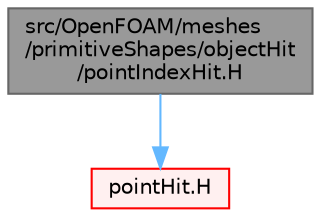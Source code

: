digraph "src/OpenFOAM/meshes/primitiveShapes/objectHit/pointIndexHit.H"
{
 // LATEX_PDF_SIZE
  bgcolor="transparent";
  edge [fontname=Helvetica,fontsize=10,labelfontname=Helvetica,labelfontsize=10];
  node [fontname=Helvetica,fontsize=10,shape=box,height=0.2,width=0.4];
  Node1 [id="Node000001",label="src/OpenFOAM/meshes\l/primitiveShapes/objectHit\l/pointIndexHit.H",height=0.2,width=0.4,color="gray40", fillcolor="grey60", style="filled", fontcolor="black",tooltip=" "];
  Node1 -> Node2 [id="edge1_Node000001_Node000002",color="steelblue1",style="solid",tooltip=" "];
  Node2 [id="Node000002",label="pointHit.H",height=0.2,width=0.4,color="red", fillcolor="#FFF0F0", style="filled",URL="$pointHit_8H.html",tooltip=" "];
}
